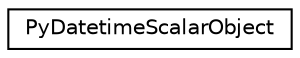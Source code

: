 digraph "Graphical Class Hierarchy"
{
 // LATEX_PDF_SIZE
  edge [fontname="Helvetica",fontsize="10",labelfontname="Helvetica",labelfontsize="10"];
  node [fontname="Helvetica",fontsize="10",shape=record];
  rankdir="LR";
  Node0 [label="PyDatetimeScalarObject",height=0.2,width=0.4,color="black", fillcolor="white", style="filled",URL="$structPyDatetimeScalarObject.html",tooltip=" "];
}
